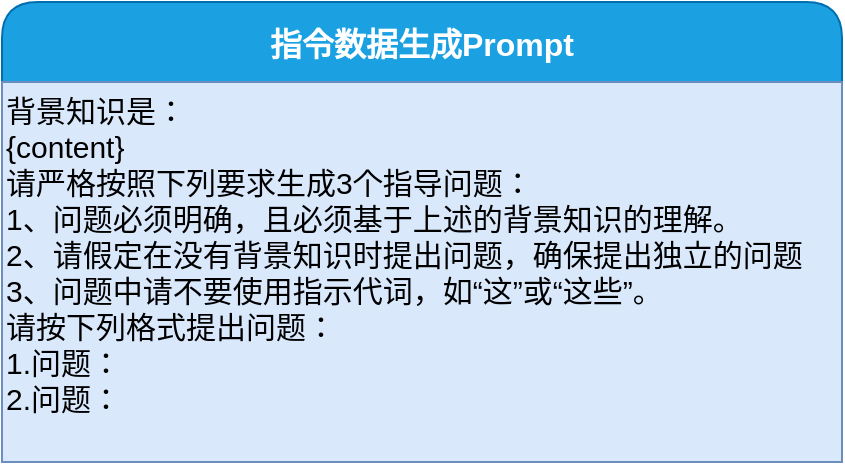 <mxfile version="24.4.7" type="github">
  <diagram name="第 1 页" id="sKhAeMaC_fqFlmB3bFWv">
    <mxGraphModel dx="1242" dy="786" grid="1" gridSize="10" guides="1" tooltips="1" connect="1" arrows="1" fold="1" page="1" pageScale="1" pageWidth="827" pageHeight="1169" math="0" shadow="0">
      <root>
        <mxCell id="0" />
        <mxCell id="1" parent="0" />
        <mxCell id="VA46rPlSMpbXN-ITFQDT-10" value="指令数据生成Prompt" style="swimlane;fillColor=#1ba1e2;strokeColor=#006EAF;rounded=1;startSize=40;fontSize=16;fontColor=#ffffff;" vertex="1" parent="1">
          <mxGeometry x="220" y="140" width="420" height="230" as="geometry" />
        </mxCell>
        <mxCell id="VA46rPlSMpbXN-ITFQDT-11" value="&lt;div style=&quot;font-size: 15px;&quot;&gt;&lt;font style=&quot;font-size: 15px;&quot;&gt;背景知识是：&lt;/font&gt;&lt;/div&gt;&lt;div style=&quot;font-size: 15px;&quot;&gt;&lt;font style=&quot;font-size: 15px;&quot;&gt;{content}&lt;/font&gt;&lt;/div&gt;&lt;div style=&quot;font-size: 15px;&quot;&gt;&lt;font style=&quot;font-size: 15px;&quot;&gt;请严格按照下列要求&lt;span style=&quot;background-color: initial;&quot;&gt;生成3个指导问题&lt;/span&gt;&lt;span style=&quot;background-color: initial;&quot;&gt;：&lt;/span&gt;&lt;/font&gt;&lt;/div&gt;&lt;div style=&quot;font-size: 15px;&quot;&gt;&lt;font style=&quot;font-size: 15px;&quot;&gt;1、问题必须明确，且必须基于上述的背景知识的理解。&lt;/font&gt;&lt;/div&gt;&lt;div style=&quot;font-size: 15px;&quot;&gt;&lt;font style=&quot;font-size: 15px;&quot;&gt;2、请假定在没有背景知识时提出问题，确保提出独立的问题&lt;/font&gt;&lt;/div&gt;&lt;div style=&quot;font-size: 15px;&quot;&gt;&lt;font style=&quot;font-size: 15px;&quot;&gt;3、问题中请不要使用指示代词，如“这”或“这些”。&lt;/font&gt;&lt;/div&gt;&lt;div style=&quot;font-size: 15px;&quot;&gt;&lt;font style=&quot;font-size: 15px;&quot;&gt;请按下列格式提出问题：&lt;/font&gt;&lt;/div&gt;&lt;div style=&quot;font-size: 15px;&quot;&gt;&lt;font style=&quot;font-size: 15px;&quot;&gt;1.问题：&lt;/font&gt;&lt;/div&gt;&lt;div style=&quot;font-size: 15px;&quot;&gt;&lt;font style=&quot;font-size: 15px;&quot;&gt;2.问题：&lt;/font&gt;&lt;/div&gt;&lt;div style=&quot;font-size: 15px;&quot;&gt;&lt;br&gt;&lt;/div&gt;" style="text;html=1;align=left;verticalAlign=middle;resizable=0;points=[];autosize=1;fillColor=#dae8fc;rotation=0;rounded=1;arcSize=0;strokeColor=#6c8ebf;" vertex="1" parent="VA46rPlSMpbXN-ITFQDT-10">
          <mxGeometry y="40" width="420" height="190" as="geometry" />
        </mxCell>
      </root>
    </mxGraphModel>
  </diagram>
</mxfile>
